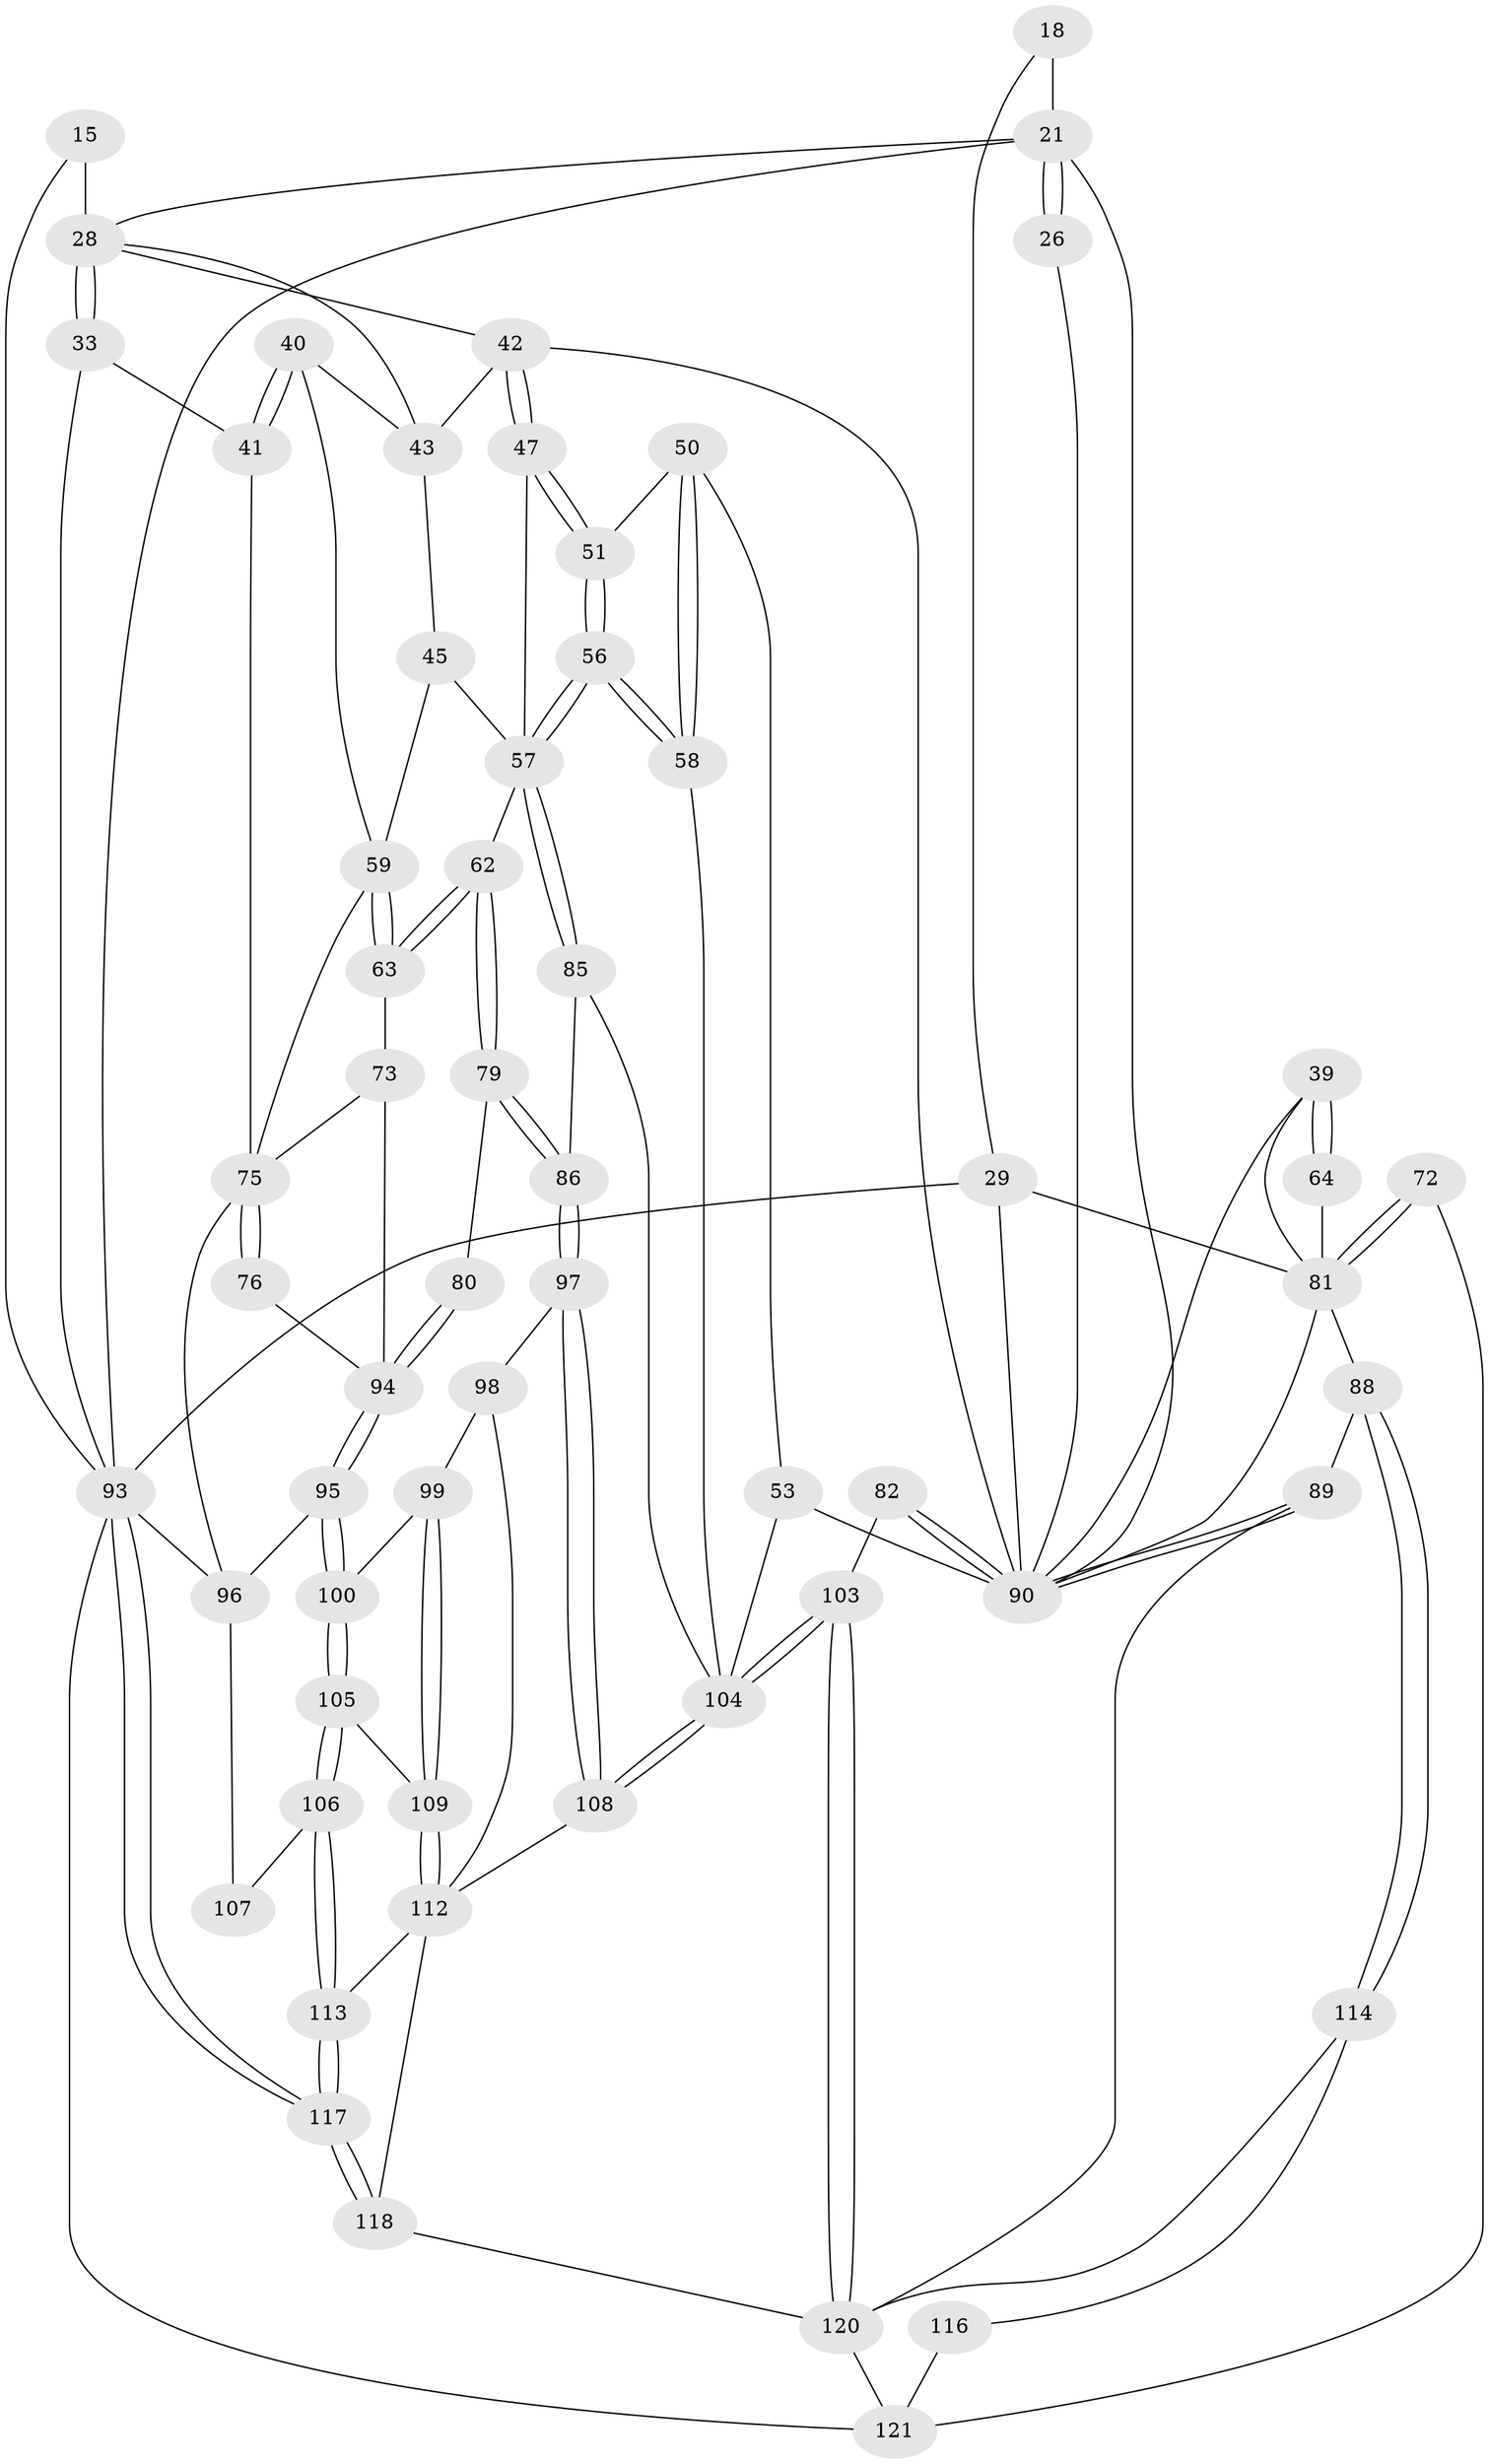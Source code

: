 // original degree distribution, {3: 0.024793388429752067, 6: 0.256198347107438, 4: 0.2644628099173554, 5: 0.45454545454545453}
// Generated by graph-tools (version 1.1) at 2025/05/03/04/25 22:05:07]
// undirected, 60 vertices, 138 edges
graph export_dot {
graph [start="1"]
  node [color=gray90,style=filled];
  15 [pos="+0.09432854325657504+0.09069000989819993",super="+4+5+6"];
  18 [pos="+0.7217626800502146+0.09958363597538358"];
  21 [pos="+0.571819124147559+0.24973936817620523",super="+10+20"];
  26 [pos="+0.6902316096406836+0.19645690969074975"];
  28 [pos="+0.10255956154636169+0.14737830385322157",super="+27+19+11"];
  29 [pos="+0.908664489416933+0.1865743481379473",super="+17+16"];
  33 [pos="+0+0.023725357000873623"];
  39 [pos="+0.808244332480857+0.3984944708869532",super="+38"];
  40 [pos="+0.16717278130218324+0.3009856883931332"];
  41 [pos="+0+0.3751443293666115"];
  42 [pos="+0.48396155793085865+0.2765991122289013",super="+24+25"];
  43 [pos="+0.4703465573795226+0.27808792676879196",super="+32"];
  45 [pos="+0.25275694935426773+0.367972327058695",super="+44"];
  47 [pos="+0.4080937481397493+0.3976054643727655"];
  50 [pos="+0.4501451635480732+0.43910381636254864"];
  51 [pos="+0.41736974130700866+0.4216964119222767"];
  53 [pos="+0.5131860858152932+0.5094289416360299",super="+49"];
  56 [pos="+0.3879867035401833+0.5520987852801876"];
  57 [pos="+0.38042613985423185+0.5549920159132862",super="+54+48+55"];
  58 [pos="+0.4127189746725478+0.551005845816766"];
  59 [pos="+0.14624315841725447+0.4563830394041148",super="+46"];
  62 [pos="+0.23599043854426943+0.5734484144303998"];
  63 [pos="+0.16205891962586944+0.5297360935544991"];
  64 [pos="+0.8698856076340957+0.46558673407293444"];
  72 [pos="+1+0.7112489055645597"];
  73 [pos="+0.14686893113886595+0.5410634770134743"];
  75 [pos="+0+0.5448637790125596",super="+74"];
  76 [pos="+0+0.5755712821885804"];
  79 [pos="+0.22854914570224696+0.6973783162239086"];
  80 [pos="+0.16144167185092995+0.7117891816407532"];
  81 [pos="+1+0.7295192577633911",super="+66+70"];
  82 [pos="+0.6266935241258109+0.6561231144375124"];
  85 [pos="+0.3809768641311035+0.7365441622876285"];
  86 [pos="+0.30276476896938387+0.7552593785476494"];
  88 [pos="+0.8695385268703569+0.8011012569685272"];
  89 [pos="+0.8437136625774296+0.8019279579310048"];
  90 [pos="+0.8292025318434351+0.7840103780828154",super="+67+68"];
  93 [pos="+0+1",super="+3+2"];
  94 [pos="+0.10260829969029048+0.732890814725506",super="+78+77"];
  95 [pos="+0.08866231114517134+0.7565893232435762"];
  96 [pos="+0.027976338238277856+0.7749891279180562",super="+91+92"];
  97 [pos="+0.2792654413534041+0.8215275652336742"];
  98 [pos="+0.24508133152096723+0.855421905417898"];
  99 [pos="+0.12865203390733726+0.8256938166655383"];
  100 [pos="+0.11940020062805196+0.8185355953949427"];
  103 [pos="+0.5205596180621453+1",super="+102+83"];
  104 [pos="+0.48127832954137056+0.9928075242408678",super="+87+84+69"];
  105 [pos="+0.07337053149924563+0.8972096462818655"];
  106 [pos="+0.05498355203289085+0.913689308545244"];
  107 [pos="+0.04241321298556953+0.9157221813198986"];
  108 [pos="+0.3586948263043897+0.9108862395416573"];
  109 [pos="+0.14424504089651569+0.9090336367830778"];
  112 [pos="+0.14761813391206952+0.9145826125233276",super="+111+110"];
  113 [pos="+0.09962472143687115+0.9449501377958806"];
  114 [pos="+0.9053677076597775+0.9179037517775792"];
  116 [pos="+0.9062516410777948+0.9194463095316021"];
  117 [pos="+0.19634482659547747+1"];
  118 [pos="+0.23818351547295288+1"];
  120 [pos="+0.5155988353640594+1",super="+119"];
  121 [pos="+1+1",super="+71"];
  15 -- 28 [weight=4];
  15 -- 93;
  18 -- 21 [weight=2];
  18 -- 29;
  21 -- 26 [weight=2];
  21 -- 26;
  21 -- 93;
  21 -- 28;
  21 -- 90;
  26 -- 90;
  28 -- 33;
  28 -- 33;
  28 -- 43;
  28 -- 42;
  29 -- 93;
  29 -- 90;
  29 -- 81 [weight=2];
  33 -- 41;
  33 -- 93;
  39 -- 64 [weight=2];
  39 -- 64;
  39 -- 90;
  39 -- 81;
  40 -- 41;
  40 -- 41;
  40 -- 43;
  40 -- 59;
  41 -- 75;
  42 -- 43 [weight=2];
  42 -- 47;
  42 -- 47;
  42 -- 90;
  43 -- 45;
  45 -- 57 [weight=2];
  45 -- 59;
  47 -- 51;
  47 -- 51;
  47 -- 57;
  50 -- 51;
  50 -- 58;
  50 -- 58;
  50 -- 53;
  51 -- 56;
  51 -- 56;
  53 -- 90 [weight=2];
  53 -- 104;
  56 -- 57;
  56 -- 57;
  56 -- 58;
  56 -- 58;
  57 -- 85;
  57 -- 85;
  57 -- 62;
  58 -- 104;
  59 -- 63;
  59 -- 63;
  59 -- 75;
  62 -- 63;
  62 -- 63;
  62 -- 79;
  62 -- 79;
  63 -- 73;
  64 -- 81;
  72 -- 81 [weight=2];
  72 -- 81;
  72 -- 121;
  73 -- 75;
  73 -- 94;
  75 -- 76 [weight=2];
  75 -- 76;
  75 -- 96;
  76 -- 94;
  79 -- 80;
  79 -- 86;
  79 -- 86;
  80 -- 94 [weight=2];
  80 -- 94;
  81 -- 88;
  81 -- 90;
  82 -- 90 [weight=2];
  82 -- 90;
  82 -- 103;
  85 -- 86;
  85 -- 104;
  86 -- 97;
  86 -- 97;
  88 -- 89;
  88 -- 114;
  88 -- 114;
  89 -- 90;
  89 -- 90;
  89 -- 120;
  93 -- 117;
  93 -- 117;
  93 -- 121 [weight=2];
  93 -- 96;
  94 -- 95;
  94 -- 95;
  95 -- 96;
  95 -- 100;
  95 -- 100;
  96 -- 107 [weight=2];
  97 -- 98;
  97 -- 108;
  97 -- 108;
  98 -- 99;
  98 -- 112;
  99 -- 100;
  99 -- 109;
  99 -- 109;
  100 -- 105;
  100 -- 105;
  103 -- 104 [weight=2];
  103 -- 104;
  103 -- 120 [weight=2];
  103 -- 120;
  104 -- 108;
  104 -- 108;
  105 -- 106;
  105 -- 106;
  105 -- 109;
  106 -- 107;
  106 -- 113;
  106 -- 113;
  108 -- 112;
  109 -- 112;
  109 -- 112;
  112 -- 113;
  112 -- 118;
  113 -- 117;
  113 -- 117;
  114 -- 116;
  114 -- 120;
  116 -- 121 [weight=2];
  117 -- 118;
  117 -- 118;
  118 -- 120;
  120 -- 121;
}
